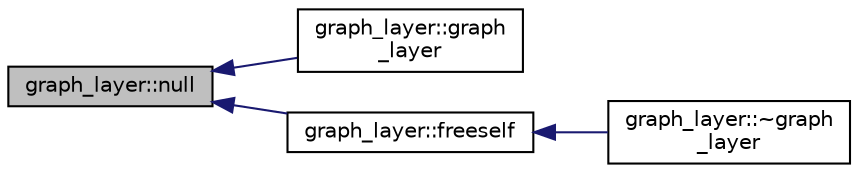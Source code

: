 digraph "graph_layer::null"
{
  edge [fontname="Helvetica",fontsize="10",labelfontname="Helvetica",labelfontsize="10"];
  node [fontname="Helvetica",fontsize="10",shape=record];
  rankdir="LR";
  Node51 [label="graph_layer::null",height=0.2,width=0.4,color="black", fillcolor="grey75", style="filled", fontcolor="black"];
  Node51 -> Node52 [dir="back",color="midnightblue",fontsize="10",style="solid",fontname="Helvetica"];
  Node52 [label="graph_layer::graph\l_layer",height=0.2,width=0.4,color="black", fillcolor="white", style="filled",URL="$de/d87/classgraph__layer.html#a3b0f1d6cd9c014a467d51f7c7dad9a69"];
  Node51 -> Node53 [dir="back",color="midnightblue",fontsize="10",style="solid",fontname="Helvetica"];
  Node53 [label="graph_layer::freeself",height=0.2,width=0.4,color="black", fillcolor="white", style="filled",URL="$de/d87/classgraph__layer.html#af6d280f56bdec46e2650648fd597a127"];
  Node53 -> Node54 [dir="back",color="midnightblue",fontsize="10",style="solid",fontname="Helvetica"];
  Node54 [label="graph_layer::~graph\l_layer",height=0.2,width=0.4,color="black", fillcolor="white", style="filled",URL="$de/d87/classgraph__layer.html#a046e1ac94b52119b3a17abec31d316d6"];
}
